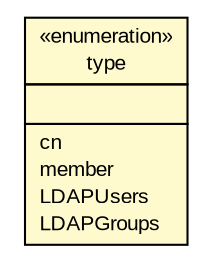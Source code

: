 #!/usr/local/bin/dot
#
# Class diagram 
# Generated by UmlGraph version 4.6 (http://www.spinellis.gr/sw/umlgraph)
#

digraph G {
	edge [fontname="arial",fontsize=10,labelfontname="arial",labelfontsize=10];
	node [fontname="arial",fontsize=10,shape=plaintext];
	// org.opentox.aa.policy.PolicyParser.type
	c867 [label=<<table border="0" cellborder="1" cellspacing="0" cellpadding="2" port="p" bgcolor="lemonChiffon" href="./PolicyParser.type.html">
		<tr><td><table border="0" cellspacing="0" cellpadding="1">
			<tr><td> &laquo;enumeration&raquo; </td></tr>
			<tr><td> type </td></tr>
		</table></td></tr>
		<tr><td><table border="0" cellspacing="0" cellpadding="1">
			<tr><td align="left">  </td></tr>
		</table></td></tr>
		<tr><td><table border="0" cellspacing="0" cellpadding="1">
			<tr><td align="left"> cn </td></tr>
			<tr><td align="left"> member </td></tr>
			<tr><td align="left"> LDAPUsers </td></tr>
			<tr><td align="left"> LDAPGroups </td></tr>
		</table></td></tr>
		</table>>, fontname="arial", fontcolor="black", fontsize=10.0];
}

